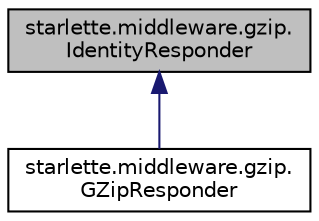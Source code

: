 digraph "starlette.middleware.gzip.IdentityResponder"
{
 // LATEX_PDF_SIZE
  edge [fontname="Helvetica",fontsize="10",labelfontname="Helvetica",labelfontsize="10"];
  node [fontname="Helvetica",fontsize="10",shape=record];
  Node1 [label="starlette.middleware.gzip.\lIdentityResponder",height=0.2,width=0.4,color="black", fillcolor="grey75", style="filled", fontcolor="black",tooltip=" "];
  Node1 -> Node2 [dir="back",color="midnightblue",fontsize="10",style="solid",fontname="Helvetica"];
  Node2 [label="starlette.middleware.gzip.\lGZipResponder",height=0.2,width=0.4,color="black", fillcolor="white", style="filled",URL="$classstarlette_1_1middleware_1_1gzip_1_1GZipResponder.html",tooltip=" "];
}
